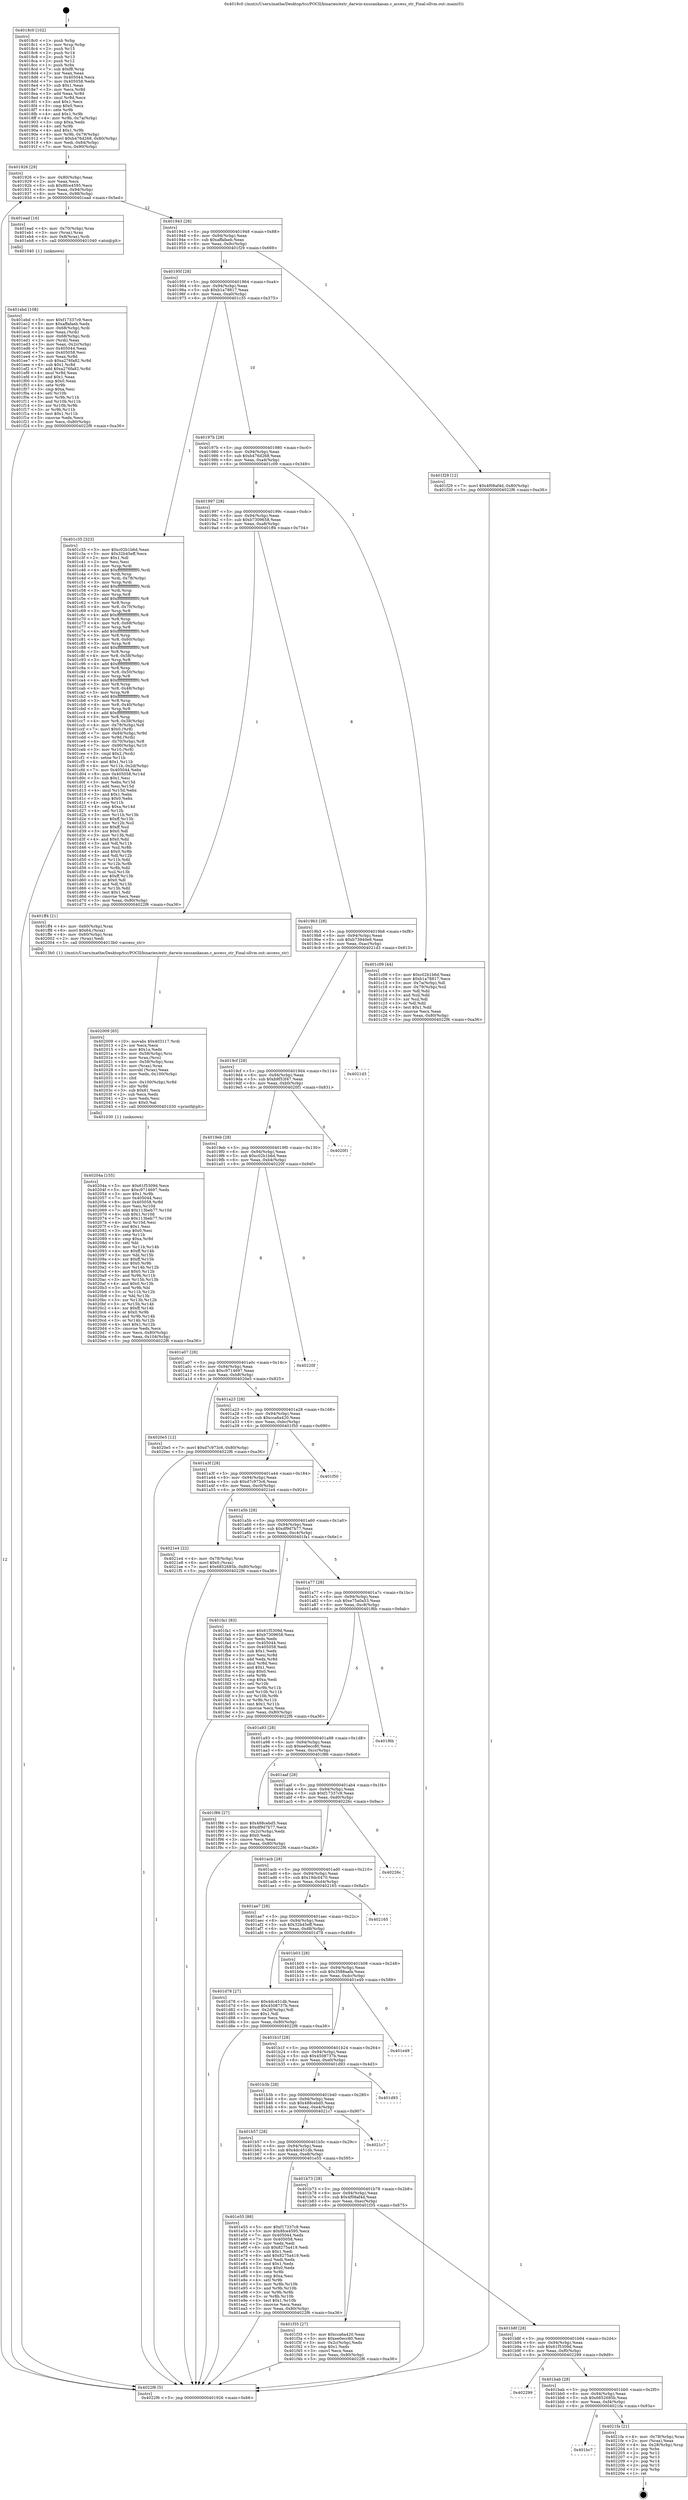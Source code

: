digraph "0x4018c0" {
  label = "0x4018c0 (/mnt/c/Users/mathe/Desktop/tcc/POCII/binaries/extr_darwin-xnusankasan.c_access_str_Final-ollvm.out::main(0))"
  labelloc = "t"
  node[shape=record]

  Entry [label="",width=0.3,height=0.3,shape=circle,fillcolor=black,style=filled]
  "0x401926" [label="{
     0x401926 [29]\l
     | [instrs]\l
     &nbsp;&nbsp;0x401926 \<+3\>: mov -0x80(%rbp),%eax\l
     &nbsp;&nbsp;0x401929 \<+2\>: mov %eax,%ecx\l
     &nbsp;&nbsp;0x40192b \<+6\>: sub $0x8fce4595,%ecx\l
     &nbsp;&nbsp;0x401931 \<+6\>: mov %eax,-0x94(%rbp)\l
     &nbsp;&nbsp;0x401937 \<+6\>: mov %ecx,-0x98(%rbp)\l
     &nbsp;&nbsp;0x40193d \<+6\>: je 0000000000401ead \<main+0x5ed\>\l
  }"]
  "0x401ead" [label="{
     0x401ead [16]\l
     | [instrs]\l
     &nbsp;&nbsp;0x401ead \<+4\>: mov -0x70(%rbp),%rax\l
     &nbsp;&nbsp;0x401eb1 \<+3\>: mov (%rax),%rax\l
     &nbsp;&nbsp;0x401eb4 \<+4\>: mov 0x8(%rax),%rdi\l
     &nbsp;&nbsp;0x401eb8 \<+5\>: call 0000000000401040 \<atoi@plt\>\l
     | [calls]\l
     &nbsp;&nbsp;0x401040 \{1\} (unknown)\l
  }"]
  "0x401943" [label="{
     0x401943 [28]\l
     | [instrs]\l
     &nbsp;&nbsp;0x401943 \<+5\>: jmp 0000000000401948 \<main+0x88\>\l
     &nbsp;&nbsp;0x401948 \<+6\>: mov -0x94(%rbp),%eax\l
     &nbsp;&nbsp;0x40194e \<+5\>: sub $0xaffafaeb,%eax\l
     &nbsp;&nbsp;0x401953 \<+6\>: mov %eax,-0x9c(%rbp)\l
     &nbsp;&nbsp;0x401959 \<+6\>: je 0000000000401f29 \<main+0x669\>\l
  }"]
  Exit [label="",width=0.3,height=0.3,shape=circle,fillcolor=black,style=filled,peripheries=2]
  "0x401f29" [label="{
     0x401f29 [12]\l
     | [instrs]\l
     &nbsp;&nbsp;0x401f29 \<+7\>: movl $0x4f08af4d,-0x80(%rbp)\l
     &nbsp;&nbsp;0x401f30 \<+5\>: jmp 00000000004022f6 \<main+0xa36\>\l
  }"]
  "0x40195f" [label="{
     0x40195f [28]\l
     | [instrs]\l
     &nbsp;&nbsp;0x40195f \<+5\>: jmp 0000000000401964 \<main+0xa4\>\l
     &nbsp;&nbsp;0x401964 \<+6\>: mov -0x94(%rbp),%eax\l
     &nbsp;&nbsp;0x40196a \<+5\>: sub $0xb1a78817,%eax\l
     &nbsp;&nbsp;0x40196f \<+6\>: mov %eax,-0xa0(%rbp)\l
     &nbsp;&nbsp;0x401975 \<+6\>: je 0000000000401c35 \<main+0x375\>\l
  }"]
  "0x401bc7" [label="{
     0x401bc7\l
  }", style=dashed]
  "0x401c35" [label="{
     0x401c35 [323]\l
     | [instrs]\l
     &nbsp;&nbsp;0x401c35 \<+5\>: mov $0xc02b1b6d,%eax\l
     &nbsp;&nbsp;0x401c3a \<+5\>: mov $0x32b45eff,%ecx\l
     &nbsp;&nbsp;0x401c3f \<+2\>: mov $0x1,%dl\l
     &nbsp;&nbsp;0x401c41 \<+2\>: xor %esi,%esi\l
     &nbsp;&nbsp;0x401c43 \<+3\>: mov %rsp,%rdi\l
     &nbsp;&nbsp;0x401c46 \<+4\>: add $0xfffffffffffffff0,%rdi\l
     &nbsp;&nbsp;0x401c4a \<+3\>: mov %rdi,%rsp\l
     &nbsp;&nbsp;0x401c4d \<+4\>: mov %rdi,-0x78(%rbp)\l
     &nbsp;&nbsp;0x401c51 \<+3\>: mov %rsp,%rdi\l
     &nbsp;&nbsp;0x401c54 \<+4\>: add $0xfffffffffffffff0,%rdi\l
     &nbsp;&nbsp;0x401c58 \<+3\>: mov %rdi,%rsp\l
     &nbsp;&nbsp;0x401c5b \<+3\>: mov %rsp,%r8\l
     &nbsp;&nbsp;0x401c5e \<+4\>: add $0xfffffffffffffff0,%r8\l
     &nbsp;&nbsp;0x401c62 \<+3\>: mov %r8,%rsp\l
     &nbsp;&nbsp;0x401c65 \<+4\>: mov %r8,-0x70(%rbp)\l
     &nbsp;&nbsp;0x401c69 \<+3\>: mov %rsp,%r8\l
     &nbsp;&nbsp;0x401c6c \<+4\>: add $0xfffffffffffffff0,%r8\l
     &nbsp;&nbsp;0x401c70 \<+3\>: mov %r8,%rsp\l
     &nbsp;&nbsp;0x401c73 \<+4\>: mov %r8,-0x68(%rbp)\l
     &nbsp;&nbsp;0x401c77 \<+3\>: mov %rsp,%r8\l
     &nbsp;&nbsp;0x401c7a \<+4\>: add $0xfffffffffffffff0,%r8\l
     &nbsp;&nbsp;0x401c7e \<+3\>: mov %r8,%rsp\l
     &nbsp;&nbsp;0x401c81 \<+4\>: mov %r8,-0x60(%rbp)\l
     &nbsp;&nbsp;0x401c85 \<+3\>: mov %rsp,%r8\l
     &nbsp;&nbsp;0x401c88 \<+4\>: add $0xfffffffffffffff0,%r8\l
     &nbsp;&nbsp;0x401c8c \<+3\>: mov %r8,%rsp\l
     &nbsp;&nbsp;0x401c8f \<+4\>: mov %r8,-0x58(%rbp)\l
     &nbsp;&nbsp;0x401c93 \<+3\>: mov %rsp,%r8\l
     &nbsp;&nbsp;0x401c96 \<+4\>: add $0xfffffffffffffff0,%r8\l
     &nbsp;&nbsp;0x401c9a \<+3\>: mov %r8,%rsp\l
     &nbsp;&nbsp;0x401c9d \<+4\>: mov %r8,-0x50(%rbp)\l
     &nbsp;&nbsp;0x401ca1 \<+3\>: mov %rsp,%r8\l
     &nbsp;&nbsp;0x401ca4 \<+4\>: add $0xfffffffffffffff0,%r8\l
     &nbsp;&nbsp;0x401ca8 \<+3\>: mov %r8,%rsp\l
     &nbsp;&nbsp;0x401cab \<+4\>: mov %r8,-0x48(%rbp)\l
     &nbsp;&nbsp;0x401caf \<+3\>: mov %rsp,%r8\l
     &nbsp;&nbsp;0x401cb2 \<+4\>: add $0xfffffffffffffff0,%r8\l
     &nbsp;&nbsp;0x401cb6 \<+3\>: mov %r8,%rsp\l
     &nbsp;&nbsp;0x401cb9 \<+4\>: mov %r8,-0x40(%rbp)\l
     &nbsp;&nbsp;0x401cbd \<+3\>: mov %rsp,%r8\l
     &nbsp;&nbsp;0x401cc0 \<+4\>: add $0xfffffffffffffff0,%r8\l
     &nbsp;&nbsp;0x401cc4 \<+3\>: mov %r8,%rsp\l
     &nbsp;&nbsp;0x401cc7 \<+4\>: mov %r8,-0x38(%rbp)\l
     &nbsp;&nbsp;0x401ccb \<+4\>: mov -0x78(%rbp),%r8\l
     &nbsp;&nbsp;0x401ccf \<+7\>: movl $0x0,(%r8)\l
     &nbsp;&nbsp;0x401cd6 \<+7\>: mov -0x84(%rbp),%r9d\l
     &nbsp;&nbsp;0x401cdd \<+3\>: mov %r9d,(%rdi)\l
     &nbsp;&nbsp;0x401ce0 \<+4\>: mov -0x70(%rbp),%r8\l
     &nbsp;&nbsp;0x401ce4 \<+7\>: mov -0x90(%rbp),%r10\l
     &nbsp;&nbsp;0x401ceb \<+3\>: mov %r10,(%r8)\l
     &nbsp;&nbsp;0x401cee \<+3\>: cmpl $0x2,(%rdi)\l
     &nbsp;&nbsp;0x401cf1 \<+4\>: setne %r11b\l
     &nbsp;&nbsp;0x401cf5 \<+4\>: and $0x1,%r11b\l
     &nbsp;&nbsp;0x401cf9 \<+4\>: mov %r11b,-0x2d(%rbp)\l
     &nbsp;&nbsp;0x401cfd \<+7\>: mov 0x405044,%ebx\l
     &nbsp;&nbsp;0x401d04 \<+8\>: mov 0x405058,%r14d\l
     &nbsp;&nbsp;0x401d0c \<+3\>: sub $0x1,%esi\l
     &nbsp;&nbsp;0x401d0f \<+3\>: mov %ebx,%r15d\l
     &nbsp;&nbsp;0x401d12 \<+3\>: add %esi,%r15d\l
     &nbsp;&nbsp;0x401d15 \<+4\>: imul %r15d,%ebx\l
     &nbsp;&nbsp;0x401d19 \<+3\>: and $0x1,%ebx\l
     &nbsp;&nbsp;0x401d1c \<+3\>: cmp $0x0,%ebx\l
     &nbsp;&nbsp;0x401d1f \<+4\>: sete %r11b\l
     &nbsp;&nbsp;0x401d23 \<+4\>: cmp $0xa,%r14d\l
     &nbsp;&nbsp;0x401d27 \<+4\>: setl %r12b\l
     &nbsp;&nbsp;0x401d2b \<+3\>: mov %r11b,%r13b\l
     &nbsp;&nbsp;0x401d2e \<+4\>: xor $0xff,%r13b\l
     &nbsp;&nbsp;0x401d32 \<+3\>: mov %r12b,%sil\l
     &nbsp;&nbsp;0x401d35 \<+4\>: xor $0xff,%sil\l
     &nbsp;&nbsp;0x401d39 \<+3\>: xor $0x0,%dl\l
     &nbsp;&nbsp;0x401d3c \<+3\>: mov %r13b,%dil\l
     &nbsp;&nbsp;0x401d3f \<+4\>: and $0x0,%dil\l
     &nbsp;&nbsp;0x401d43 \<+3\>: and %dl,%r11b\l
     &nbsp;&nbsp;0x401d46 \<+3\>: mov %sil,%r8b\l
     &nbsp;&nbsp;0x401d49 \<+4\>: and $0x0,%r8b\l
     &nbsp;&nbsp;0x401d4d \<+3\>: and %dl,%r12b\l
     &nbsp;&nbsp;0x401d50 \<+3\>: or %r11b,%dil\l
     &nbsp;&nbsp;0x401d53 \<+3\>: or %r12b,%r8b\l
     &nbsp;&nbsp;0x401d56 \<+3\>: xor %r8b,%dil\l
     &nbsp;&nbsp;0x401d59 \<+3\>: or %sil,%r13b\l
     &nbsp;&nbsp;0x401d5c \<+4\>: xor $0xff,%r13b\l
     &nbsp;&nbsp;0x401d60 \<+3\>: or $0x0,%dl\l
     &nbsp;&nbsp;0x401d63 \<+3\>: and %dl,%r13b\l
     &nbsp;&nbsp;0x401d66 \<+3\>: or %r13b,%dil\l
     &nbsp;&nbsp;0x401d69 \<+4\>: test $0x1,%dil\l
     &nbsp;&nbsp;0x401d6d \<+3\>: cmovne %ecx,%eax\l
     &nbsp;&nbsp;0x401d70 \<+3\>: mov %eax,-0x80(%rbp)\l
     &nbsp;&nbsp;0x401d73 \<+5\>: jmp 00000000004022f6 \<main+0xa36\>\l
  }"]
  "0x40197b" [label="{
     0x40197b [28]\l
     | [instrs]\l
     &nbsp;&nbsp;0x40197b \<+5\>: jmp 0000000000401980 \<main+0xc0\>\l
     &nbsp;&nbsp;0x401980 \<+6\>: mov -0x94(%rbp),%eax\l
     &nbsp;&nbsp;0x401986 \<+5\>: sub $0xb476d268,%eax\l
     &nbsp;&nbsp;0x40198b \<+6\>: mov %eax,-0xa4(%rbp)\l
     &nbsp;&nbsp;0x401991 \<+6\>: je 0000000000401c09 \<main+0x349\>\l
  }"]
  "0x4021fa" [label="{
     0x4021fa [21]\l
     | [instrs]\l
     &nbsp;&nbsp;0x4021fa \<+4\>: mov -0x78(%rbp),%rax\l
     &nbsp;&nbsp;0x4021fe \<+2\>: mov (%rax),%eax\l
     &nbsp;&nbsp;0x402200 \<+4\>: lea -0x28(%rbp),%rsp\l
     &nbsp;&nbsp;0x402204 \<+1\>: pop %rbx\l
     &nbsp;&nbsp;0x402205 \<+2\>: pop %r12\l
     &nbsp;&nbsp;0x402207 \<+2\>: pop %r13\l
     &nbsp;&nbsp;0x402209 \<+2\>: pop %r14\l
     &nbsp;&nbsp;0x40220b \<+2\>: pop %r15\l
     &nbsp;&nbsp;0x40220d \<+1\>: pop %rbp\l
     &nbsp;&nbsp;0x40220e \<+1\>: ret\l
  }"]
  "0x401c09" [label="{
     0x401c09 [44]\l
     | [instrs]\l
     &nbsp;&nbsp;0x401c09 \<+5\>: mov $0xc02b1b6d,%eax\l
     &nbsp;&nbsp;0x401c0e \<+5\>: mov $0xb1a78817,%ecx\l
     &nbsp;&nbsp;0x401c13 \<+3\>: mov -0x7a(%rbp),%dl\l
     &nbsp;&nbsp;0x401c16 \<+4\>: mov -0x79(%rbp),%sil\l
     &nbsp;&nbsp;0x401c1a \<+3\>: mov %dl,%dil\l
     &nbsp;&nbsp;0x401c1d \<+3\>: and %sil,%dil\l
     &nbsp;&nbsp;0x401c20 \<+3\>: xor %sil,%dl\l
     &nbsp;&nbsp;0x401c23 \<+3\>: or %dl,%dil\l
     &nbsp;&nbsp;0x401c26 \<+4\>: test $0x1,%dil\l
     &nbsp;&nbsp;0x401c2a \<+3\>: cmovne %ecx,%eax\l
     &nbsp;&nbsp;0x401c2d \<+3\>: mov %eax,-0x80(%rbp)\l
     &nbsp;&nbsp;0x401c30 \<+5\>: jmp 00000000004022f6 \<main+0xa36\>\l
  }"]
  "0x401997" [label="{
     0x401997 [28]\l
     | [instrs]\l
     &nbsp;&nbsp;0x401997 \<+5\>: jmp 000000000040199c \<main+0xdc\>\l
     &nbsp;&nbsp;0x40199c \<+6\>: mov -0x94(%rbp),%eax\l
     &nbsp;&nbsp;0x4019a2 \<+5\>: sub $0xb7309658,%eax\l
     &nbsp;&nbsp;0x4019a7 \<+6\>: mov %eax,-0xa8(%rbp)\l
     &nbsp;&nbsp;0x4019ad \<+6\>: je 0000000000401ff4 \<main+0x734\>\l
  }"]
  "0x4022f6" [label="{
     0x4022f6 [5]\l
     | [instrs]\l
     &nbsp;&nbsp;0x4022f6 \<+5\>: jmp 0000000000401926 \<main+0x66\>\l
  }"]
  "0x4018c0" [label="{
     0x4018c0 [102]\l
     | [instrs]\l
     &nbsp;&nbsp;0x4018c0 \<+1\>: push %rbp\l
     &nbsp;&nbsp;0x4018c1 \<+3\>: mov %rsp,%rbp\l
     &nbsp;&nbsp;0x4018c4 \<+2\>: push %r15\l
     &nbsp;&nbsp;0x4018c6 \<+2\>: push %r14\l
     &nbsp;&nbsp;0x4018c8 \<+2\>: push %r13\l
     &nbsp;&nbsp;0x4018ca \<+2\>: push %r12\l
     &nbsp;&nbsp;0x4018cc \<+1\>: push %rbx\l
     &nbsp;&nbsp;0x4018cd \<+7\>: sub $0xf8,%rsp\l
     &nbsp;&nbsp;0x4018d4 \<+2\>: xor %eax,%eax\l
     &nbsp;&nbsp;0x4018d6 \<+7\>: mov 0x405044,%ecx\l
     &nbsp;&nbsp;0x4018dd \<+7\>: mov 0x405058,%edx\l
     &nbsp;&nbsp;0x4018e4 \<+3\>: sub $0x1,%eax\l
     &nbsp;&nbsp;0x4018e7 \<+3\>: mov %ecx,%r8d\l
     &nbsp;&nbsp;0x4018ea \<+3\>: add %eax,%r8d\l
     &nbsp;&nbsp;0x4018ed \<+4\>: imul %r8d,%ecx\l
     &nbsp;&nbsp;0x4018f1 \<+3\>: and $0x1,%ecx\l
     &nbsp;&nbsp;0x4018f4 \<+3\>: cmp $0x0,%ecx\l
     &nbsp;&nbsp;0x4018f7 \<+4\>: sete %r9b\l
     &nbsp;&nbsp;0x4018fb \<+4\>: and $0x1,%r9b\l
     &nbsp;&nbsp;0x4018ff \<+4\>: mov %r9b,-0x7a(%rbp)\l
     &nbsp;&nbsp;0x401903 \<+3\>: cmp $0xa,%edx\l
     &nbsp;&nbsp;0x401906 \<+4\>: setl %r9b\l
     &nbsp;&nbsp;0x40190a \<+4\>: and $0x1,%r9b\l
     &nbsp;&nbsp;0x40190e \<+4\>: mov %r9b,-0x79(%rbp)\l
     &nbsp;&nbsp;0x401912 \<+7\>: movl $0xb476d268,-0x80(%rbp)\l
     &nbsp;&nbsp;0x401919 \<+6\>: mov %edi,-0x84(%rbp)\l
     &nbsp;&nbsp;0x40191f \<+7\>: mov %rsi,-0x90(%rbp)\l
  }"]
  "0x401bab" [label="{
     0x401bab [28]\l
     | [instrs]\l
     &nbsp;&nbsp;0x401bab \<+5\>: jmp 0000000000401bb0 \<main+0x2f0\>\l
     &nbsp;&nbsp;0x401bb0 \<+6\>: mov -0x94(%rbp),%eax\l
     &nbsp;&nbsp;0x401bb6 \<+5\>: sub $0x6852685b,%eax\l
     &nbsp;&nbsp;0x401bbb \<+6\>: mov %eax,-0xf4(%rbp)\l
     &nbsp;&nbsp;0x401bc1 \<+6\>: je 00000000004021fa \<main+0x93a\>\l
  }"]
  "0x402299" [label="{
     0x402299\l
  }", style=dashed]
  "0x401ff4" [label="{
     0x401ff4 [21]\l
     | [instrs]\l
     &nbsp;&nbsp;0x401ff4 \<+4\>: mov -0x60(%rbp),%rax\l
     &nbsp;&nbsp;0x401ff8 \<+6\>: movl $0x64,(%rax)\l
     &nbsp;&nbsp;0x401ffe \<+4\>: mov -0x60(%rbp),%rax\l
     &nbsp;&nbsp;0x402002 \<+2\>: mov (%rax),%edi\l
     &nbsp;&nbsp;0x402004 \<+5\>: call 00000000004013b0 \<access_str\>\l
     | [calls]\l
     &nbsp;&nbsp;0x4013b0 \{1\} (/mnt/c/Users/mathe/Desktop/tcc/POCII/binaries/extr_darwin-xnusankasan.c_access_str_Final-ollvm.out::access_str)\l
  }"]
  "0x4019b3" [label="{
     0x4019b3 [28]\l
     | [instrs]\l
     &nbsp;&nbsp;0x4019b3 \<+5\>: jmp 00000000004019b8 \<main+0xf8\>\l
     &nbsp;&nbsp;0x4019b8 \<+6\>: mov -0x94(%rbp),%eax\l
     &nbsp;&nbsp;0x4019be \<+5\>: sub $0xb73940e9,%eax\l
     &nbsp;&nbsp;0x4019c3 \<+6\>: mov %eax,-0xac(%rbp)\l
     &nbsp;&nbsp;0x4019c9 \<+6\>: je 00000000004021d3 \<main+0x913\>\l
  }"]
  "0x40204a" [label="{
     0x40204a [155]\l
     | [instrs]\l
     &nbsp;&nbsp;0x40204a \<+5\>: mov $0x61f5309d,%ecx\l
     &nbsp;&nbsp;0x40204f \<+5\>: mov $0xc9714697,%edx\l
     &nbsp;&nbsp;0x402054 \<+3\>: mov $0x1,%r9b\l
     &nbsp;&nbsp;0x402057 \<+7\>: mov 0x405044,%esi\l
     &nbsp;&nbsp;0x40205e \<+8\>: mov 0x405058,%r8d\l
     &nbsp;&nbsp;0x402066 \<+3\>: mov %esi,%r10d\l
     &nbsp;&nbsp;0x402069 \<+7\>: add $0x113beb77,%r10d\l
     &nbsp;&nbsp;0x402070 \<+4\>: sub $0x1,%r10d\l
     &nbsp;&nbsp;0x402074 \<+7\>: sub $0x113beb77,%r10d\l
     &nbsp;&nbsp;0x40207b \<+4\>: imul %r10d,%esi\l
     &nbsp;&nbsp;0x40207f \<+3\>: and $0x1,%esi\l
     &nbsp;&nbsp;0x402082 \<+3\>: cmp $0x0,%esi\l
     &nbsp;&nbsp;0x402085 \<+4\>: sete %r11b\l
     &nbsp;&nbsp;0x402089 \<+4\>: cmp $0xa,%r8d\l
     &nbsp;&nbsp;0x40208d \<+3\>: setl %bl\l
     &nbsp;&nbsp;0x402090 \<+3\>: mov %r11b,%r14b\l
     &nbsp;&nbsp;0x402093 \<+4\>: xor $0xff,%r14b\l
     &nbsp;&nbsp;0x402097 \<+3\>: mov %bl,%r15b\l
     &nbsp;&nbsp;0x40209a \<+4\>: xor $0xff,%r15b\l
     &nbsp;&nbsp;0x40209e \<+4\>: xor $0x0,%r9b\l
     &nbsp;&nbsp;0x4020a2 \<+3\>: mov %r14b,%r12b\l
     &nbsp;&nbsp;0x4020a5 \<+4\>: and $0x0,%r12b\l
     &nbsp;&nbsp;0x4020a9 \<+3\>: and %r9b,%r11b\l
     &nbsp;&nbsp;0x4020ac \<+3\>: mov %r15b,%r13b\l
     &nbsp;&nbsp;0x4020af \<+4\>: and $0x0,%r13b\l
     &nbsp;&nbsp;0x4020b3 \<+3\>: and %r9b,%bl\l
     &nbsp;&nbsp;0x4020b6 \<+3\>: or %r11b,%r12b\l
     &nbsp;&nbsp;0x4020b9 \<+3\>: or %bl,%r13b\l
     &nbsp;&nbsp;0x4020bc \<+3\>: xor %r13b,%r12b\l
     &nbsp;&nbsp;0x4020bf \<+3\>: or %r15b,%r14b\l
     &nbsp;&nbsp;0x4020c2 \<+4\>: xor $0xff,%r14b\l
     &nbsp;&nbsp;0x4020c6 \<+4\>: or $0x0,%r9b\l
     &nbsp;&nbsp;0x4020ca \<+3\>: and %r9b,%r14b\l
     &nbsp;&nbsp;0x4020cd \<+3\>: or %r14b,%r12b\l
     &nbsp;&nbsp;0x4020d0 \<+4\>: test $0x1,%r12b\l
     &nbsp;&nbsp;0x4020d4 \<+3\>: cmovne %edx,%ecx\l
     &nbsp;&nbsp;0x4020d7 \<+3\>: mov %ecx,-0x80(%rbp)\l
     &nbsp;&nbsp;0x4020da \<+6\>: mov %eax,-0x104(%rbp)\l
     &nbsp;&nbsp;0x4020e0 \<+5\>: jmp 00000000004022f6 \<main+0xa36\>\l
  }"]
  "0x4021d3" [label="{
     0x4021d3\l
  }", style=dashed]
  "0x4019cf" [label="{
     0x4019cf [28]\l
     | [instrs]\l
     &nbsp;&nbsp;0x4019cf \<+5\>: jmp 00000000004019d4 \<main+0x114\>\l
     &nbsp;&nbsp;0x4019d4 \<+6\>: mov -0x94(%rbp),%eax\l
     &nbsp;&nbsp;0x4019da \<+5\>: sub $0xb9f53f47,%eax\l
     &nbsp;&nbsp;0x4019df \<+6\>: mov %eax,-0xb0(%rbp)\l
     &nbsp;&nbsp;0x4019e5 \<+6\>: je 00000000004020f1 \<main+0x831\>\l
  }"]
  "0x402009" [label="{
     0x402009 [65]\l
     | [instrs]\l
     &nbsp;&nbsp;0x402009 \<+10\>: movabs $0x403117,%rdi\l
     &nbsp;&nbsp;0x402013 \<+2\>: xor %ecx,%ecx\l
     &nbsp;&nbsp;0x402015 \<+5\>: mov $0x1a,%edx\l
     &nbsp;&nbsp;0x40201a \<+4\>: mov -0x58(%rbp),%rsi\l
     &nbsp;&nbsp;0x40201e \<+3\>: mov %rax,(%rsi)\l
     &nbsp;&nbsp;0x402021 \<+4\>: mov -0x58(%rbp),%rax\l
     &nbsp;&nbsp;0x402025 \<+3\>: mov (%rax),%rax\l
     &nbsp;&nbsp;0x402028 \<+3\>: movsbl (%rax),%eax\l
     &nbsp;&nbsp;0x40202b \<+6\>: mov %edx,-0x100(%rbp)\l
     &nbsp;&nbsp;0x402031 \<+1\>: cltd\l
     &nbsp;&nbsp;0x402032 \<+7\>: mov -0x100(%rbp),%r8d\l
     &nbsp;&nbsp;0x402039 \<+3\>: idiv %r8d\l
     &nbsp;&nbsp;0x40203c \<+3\>: sub $0x61,%ecx\l
     &nbsp;&nbsp;0x40203f \<+2\>: sub %ecx,%edx\l
     &nbsp;&nbsp;0x402041 \<+2\>: mov %edx,%esi\l
     &nbsp;&nbsp;0x402043 \<+2\>: mov $0x0,%al\l
     &nbsp;&nbsp;0x402045 \<+5\>: call 0000000000401030 \<printf@plt\>\l
     | [calls]\l
     &nbsp;&nbsp;0x401030 \{1\} (unknown)\l
  }"]
  "0x4020f1" [label="{
     0x4020f1\l
  }", style=dashed]
  "0x4019eb" [label="{
     0x4019eb [28]\l
     | [instrs]\l
     &nbsp;&nbsp;0x4019eb \<+5\>: jmp 00000000004019f0 \<main+0x130\>\l
     &nbsp;&nbsp;0x4019f0 \<+6\>: mov -0x94(%rbp),%eax\l
     &nbsp;&nbsp;0x4019f6 \<+5\>: sub $0xc02b1b6d,%eax\l
     &nbsp;&nbsp;0x4019fb \<+6\>: mov %eax,-0xb4(%rbp)\l
     &nbsp;&nbsp;0x401a01 \<+6\>: je 000000000040220f \<main+0x94f\>\l
  }"]
  "0x401b8f" [label="{
     0x401b8f [28]\l
     | [instrs]\l
     &nbsp;&nbsp;0x401b8f \<+5\>: jmp 0000000000401b94 \<main+0x2d4\>\l
     &nbsp;&nbsp;0x401b94 \<+6\>: mov -0x94(%rbp),%eax\l
     &nbsp;&nbsp;0x401b9a \<+5\>: sub $0x61f5309d,%eax\l
     &nbsp;&nbsp;0x401b9f \<+6\>: mov %eax,-0xf0(%rbp)\l
     &nbsp;&nbsp;0x401ba5 \<+6\>: je 0000000000402299 \<main+0x9d9\>\l
  }"]
  "0x40220f" [label="{
     0x40220f\l
  }", style=dashed]
  "0x401a07" [label="{
     0x401a07 [28]\l
     | [instrs]\l
     &nbsp;&nbsp;0x401a07 \<+5\>: jmp 0000000000401a0c \<main+0x14c\>\l
     &nbsp;&nbsp;0x401a0c \<+6\>: mov -0x94(%rbp),%eax\l
     &nbsp;&nbsp;0x401a12 \<+5\>: sub $0xc9714697,%eax\l
     &nbsp;&nbsp;0x401a17 \<+6\>: mov %eax,-0xb8(%rbp)\l
     &nbsp;&nbsp;0x401a1d \<+6\>: je 00000000004020e5 \<main+0x825\>\l
  }"]
  "0x401f35" [label="{
     0x401f35 [27]\l
     | [instrs]\l
     &nbsp;&nbsp;0x401f35 \<+5\>: mov $0xcca6a420,%eax\l
     &nbsp;&nbsp;0x401f3a \<+5\>: mov $0xee0ecc80,%ecx\l
     &nbsp;&nbsp;0x401f3f \<+3\>: mov -0x2c(%rbp),%edx\l
     &nbsp;&nbsp;0x401f42 \<+3\>: cmp $0x1,%edx\l
     &nbsp;&nbsp;0x401f45 \<+3\>: cmovl %ecx,%eax\l
     &nbsp;&nbsp;0x401f48 \<+3\>: mov %eax,-0x80(%rbp)\l
     &nbsp;&nbsp;0x401f4b \<+5\>: jmp 00000000004022f6 \<main+0xa36\>\l
  }"]
  "0x4020e5" [label="{
     0x4020e5 [12]\l
     | [instrs]\l
     &nbsp;&nbsp;0x4020e5 \<+7\>: movl $0xd7c973c6,-0x80(%rbp)\l
     &nbsp;&nbsp;0x4020ec \<+5\>: jmp 00000000004022f6 \<main+0xa36\>\l
  }"]
  "0x401a23" [label="{
     0x401a23 [28]\l
     | [instrs]\l
     &nbsp;&nbsp;0x401a23 \<+5\>: jmp 0000000000401a28 \<main+0x168\>\l
     &nbsp;&nbsp;0x401a28 \<+6\>: mov -0x94(%rbp),%eax\l
     &nbsp;&nbsp;0x401a2e \<+5\>: sub $0xcca6a420,%eax\l
     &nbsp;&nbsp;0x401a33 \<+6\>: mov %eax,-0xbc(%rbp)\l
     &nbsp;&nbsp;0x401a39 \<+6\>: je 0000000000401f50 \<main+0x690\>\l
  }"]
  "0x401ebd" [label="{
     0x401ebd [108]\l
     | [instrs]\l
     &nbsp;&nbsp;0x401ebd \<+5\>: mov $0xf17337c9,%ecx\l
     &nbsp;&nbsp;0x401ec2 \<+5\>: mov $0xaffafaeb,%edx\l
     &nbsp;&nbsp;0x401ec7 \<+4\>: mov -0x68(%rbp),%rdi\l
     &nbsp;&nbsp;0x401ecb \<+2\>: mov %eax,(%rdi)\l
     &nbsp;&nbsp;0x401ecd \<+4\>: mov -0x68(%rbp),%rdi\l
     &nbsp;&nbsp;0x401ed1 \<+2\>: mov (%rdi),%eax\l
     &nbsp;&nbsp;0x401ed3 \<+3\>: mov %eax,-0x2c(%rbp)\l
     &nbsp;&nbsp;0x401ed6 \<+7\>: mov 0x405044,%eax\l
     &nbsp;&nbsp;0x401edd \<+7\>: mov 0x405058,%esi\l
     &nbsp;&nbsp;0x401ee4 \<+3\>: mov %eax,%r8d\l
     &nbsp;&nbsp;0x401ee7 \<+7\>: sub $0xa276fa82,%r8d\l
     &nbsp;&nbsp;0x401eee \<+4\>: sub $0x1,%r8d\l
     &nbsp;&nbsp;0x401ef2 \<+7\>: add $0xa276fa82,%r8d\l
     &nbsp;&nbsp;0x401ef9 \<+4\>: imul %r8d,%eax\l
     &nbsp;&nbsp;0x401efd \<+3\>: and $0x1,%eax\l
     &nbsp;&nbsp;0x401f00 \<+3\>: cmp $0x0,%eax\l
     &nbsp;&nbsp;0x401f03 \<+4\>: sete %r9b\l
     &nbsp;&nbsp;0x401f07 \<+3\>: cmp $0xa,%esi\l
     &nbsp;&nbsp;0x401f0a \<+4\>: setl %r10b\l
     &nbsp;&nbsp;0x401f0e \<+3\>: mov %r9b,%r11b\l
     &nbsp;&nbsp;0x401f11 \<+3\>: and %r10b,%r11b\l
     &nbsp;&nbsp;0x401f14 \<+3\>: xor %r10b,%r9b\l
     &nbsp;&nbsp;0x401f17 \<+3\>: or %r9b,%r11b\l
     &nbsp;&nbsp;0x401f1a \<+4\>: test $0x1,%r11b\l
     &nbsp;&nbsp;0x401f1e \<+3\>: cmovne %edx,%ecx\l
     &nbsp;&nbsp;0x401f21 \<+3\>: mov %ecx,-0x80(%rbp)\l
     &nbsp;&nbsp;0x401f24 \<+5\>: jmp 00000000004022f6 \<main+0xa36\>\l
  }"]
  "0x401f50" [label="{
     0x401f50\l
  }", style=dashed]
  "0x401a3f" [label="{
     0x401a3f [28]\l
     | [instrs]\l
     &nbsp;&nbsp;0x401a3f \<+5\>: jmp 0000000000401a44 \<main+0x184\>\l
     &nbsp;&nbsp;0x401a44 \<+6\>: mov -0x94(%rbp),%eax\l
     &nbsp;&nbsp;0x401a4a \<+5\>: sub $0xd7c973c6,%eax\l
     &nbsp;&nbsp;0x401a4f \<+6\>: mov %eax,-0xc0(%rbp)\l
     &nbsp;&nbsp;0x401a55 \<+6\>: je 00000000004021e4 \<main+0x924\>\l
  }"]
  "0x401b73" [label="{
     0x401b73 [28]\l
     | [instrs]\l
     &nbsp;&nbsp;0x401b73 \<+5\>: jmp 0000000000401b78 \<main+0x2b8\>\l
     &nbsp;&nbsp;0x401b78 \<+6\>: mov -0x94(%rbp),%eax\l
     &nbsp;&nbsp;0x401b7e \<+5\>: sub $0x4f08af4d,%eax\l
     &nbsp;&nbsp;0x401b83 \<+6\>: mov %eax,-0xec(%rbp)\l
     &nbsp;&nbsp;0x401b89 \<+6\>: je 0000000000401f35 \<main+0x675\>\l
  }"]
  "0x4021e4" [label="{
     0x4021e4 [22]\l
     | [instrs]\l
     &nbsp;&nbsp;0x4021e4 \<+4\>: mov -0x78(%rbp),%rax\l
     &nbsp;&nbsp;0x4021e8 \<+6\>: movl $0x0,(%rax)\l
     &nbsp;&nbsp;0x4021ee \<+7\>: movl $0x6852685b,-0x80(%rbp)\l
     &nbsp;&nbsp;0x4021f5 \<+5\>: jmp 00000000004022f6 \<main+0xa36\>\l
  }"]
  "0x401a5b" [label="{
     0x401a5b [28]\l
     | [instrs]\l
     &nbsp;&nbsp;0x401a5b \<+5\>: jmp 0000000000401a60 \<main+0x1a0\>\l
     &nbsp;&nbsp;0x401a60 \<+6\>: mov -0x94(%rbp),%eax\l
     &nbsp;&nbsp;0x401a66 \<+5\>: sub $0xdf9d7b77,%eax\l
     &nbsp;&nbsp;0x401a6b \<+6\>: mov %eax,-0xc4(%rbp)\l
     &nbsp;&nbsp;0x401a71 \<+6\>: je 0000000000401fa1 \<main+0x6e1\>\l
  }"]
  "0x401e55" [label="{
     0x401e55 [88]\l
     | [instrs]\l
     &nbsp;&nbsp;0x401e55 \<+5\>: mov $0xf17337c9,%eax\l
     &nbsp;&nbsp;0x401e5a \<+5\>: mov $0x8fce4595,%ecx\l
     &nbsp;&nbsp;0x401e5f \<+7\>: mov 0x405044,%edx\l
     &nbsp;&nbsp;0x401e66 \<+7\>: mov 0x405058,%esi\l
     &nbsp;&nbsp;0x401e6d \<+2\>: mov %edx,%edi\l
     &nbsp;&nbsp;0x401e6f \<+6\>: sub $0x8275a419,%edi\l
     &nbsp;&nbsp;0x401e75 \<+3\>: sub $0x1,%edi\l
     &nbsp;&nbsp;0x401e78 \<+6\>: add $0x8275a419,%edi\l
     &nbsp;&nbsp;0x401e7e \<+3\>: imul %edi,%edx\l
     &nbsp;&nbsp;0x401e81 \<+3\>: and $0x1,%edx\l
     &nbsp;&nbsp;0x401e84 \<+3\>: cmp $0x0,%edx\l
     &nbsp;&nbsp;0x401e87 \<+4\>: sete %r8b\l
     &nbsp;&nbsp;0x401e8b \<+3\>: cmp $0xa,%esi\l
     &nbsp;&nbsp;0x401e8e \<+4\>: setl %r9b\l
     &nbsp;&nbsp;0x401e92 \<+3\>: mov %r8b,%r10b\l
     &nbsp;&nbsp;0x401e95 \<+3\>: and %r9b,%r10b\l
     &nbsp;&nbsp;0x401e98 \<+3\>: xor %r9b,%r8b\l
     &nbsp;&nbsp;0x401e9b \<+3\>: or %r8b,%r10b\l
     &nbsp;&nbsp;0x401e9e \<+4\>: test $0x1,%r10b\l
     &nbsp;&nbsp;0x401ea2 \<+3\>: cmovne %ecx,%eax\l
     &nbsp;&nbsp;0x401ea5 \<+3\>: mov %eax,-0x80(%rbp)\l
     &nbsp;&nbsp;0x401ea8 \<+5\>: jmp 00000000004022f6 \<main+0xa36\>\l
  }"]
  "0x401fa1" [label="{
     0x401fa1 [83]\l
     | [instrs]\l
     &nbsp;&nbsp;0x401fa1 \<+5\>: mov $0x61f5309d,%eax\l
     &nbsp;&nbsp;0x401fa6 \<+5\>: mov $0xb7309658,%ecx\l
     &nbsp;&nbsp;0x401fab \<+2\>: xor %edx,%edx\l
     &nbsp;&nbsp;0x401fad \<+7\>: mov 0x405044,%esi\l
     &nbsp;&nbsp;0x401fb4 \<+7\>: mov 0x405058,%edi\l
     &nbsp;&nbsp;0x401fbb \<+3\>: sub $0x1,%edx\l
     &nbsp;&nbsp;0x401fbe \<+3\>: mov %esi,%r8d\l
     &nbsp;&nbsp;0x401fc1 \<+3\>: add %edx,%r8d\l
     &nbsp;&nbsp;0x401fc4 \<+4\>: imul %r8d,%esi\l
     &nbsp;&nbsp;0x401fc8 \<+3\>: and $0x1,%esi\l
     &nbsp;&nbsp;0x401fcb \<+3\>: cmp $0x0,%esi\l
     &nbsp;&nbsp;0x401fce \<+4\>: sete %r9b\l
     &nbsp;&nbsp;0x401fd2 \<+3\>: cmp $0xa,%edi\l
     &nbsp;&nbsp;0x401fd5 \<+4\>: setl %r10b\l
     &nbsp;&nbsp;0x401fd9 \<+3\>: mov %r9b,%r11b\l
     &nbsp;&nbsp;0x401fdc \<+3\>: and %r10b,%r11b\l
     &nbsp;&nbsp;0x401fdf \<+3\>: xor %r10b,%r9b\l
     &nbsp;&nbsp;0x401fe2 \<+3\>: or %r9b,%r11b\l
     &nbsp;&nbsp;0x401fe5 \<+4\>: test $0x1,%r11b\l
     &nbsp;&nbsp;0x401fe9 \<+3\>: cmovne %ecx,%eax\l
     &nbsp;&nbsp;0x401fec \<+3\>: mov %eax,-0x80(%rbp)\l
     &nbsp;&nbsp;0x401fef \<+5\>: jmp 00000000004022f6 \<main+0xa36\>\l
  }"]
  "0x401a77" [label="{
     0x401a77 [28]\l
     | [instrs]\l
     &nbsp;&nbsp;0x401a77 \<+5\>: jmp 0000000000401a7c \<main+0x1bc\>\l
     &nbsp;&nbsp;0x401a7c \<+6\>: mov -0x94(%rbp),%eax\l
     &nbsp;&nbsp;0x401a82 \<+5\>: sub $0xe75a0a53,%eax\l
     &nbsp;&nbsp;0x401a87 \<+6\>: mov %eax,-0xc8(%rbp)\l
     &nbsp;&nbsp;0x401a8d \<+6\>: je 0000000000401f6b \<main+0x6ab\>\l
  }"]
  "0x401b57" [label="{
     0x401b57 [28]\l
     | [instrs]\l
     &nbsp;&nbsp;0x401b57 \<+5\>: jmp 0000000000401b5c \<main+0x29c\>\l
     &nbsp;&nbsp;0x401b5c \<+6\>: mov -0x94(%rbp),%eax\l
     &nbsp;&nbsp;0x401b62 \<+5\>: sub $0x4dc451db,%eax\l
     &nbsp;&nbsp;0x401b67 \<+6\>: mov %eax,-0xe8(%rbp)\l
     &nbsp;&nbsp;0x401b6d \<+6\>: je 0000000000401e55 \<main+0x595\>\l
  }"]
  "0x401f6b" [label="{
     0x401f6b\l
  }", style=dashed]
  "0x401a93" [label="{
     0x401a93 [28]\l
     | [instrs]\l
     &nbsp;&nbsp;0x401a93 \<+5\>: jmp 0000000000401a98 \<main+0x1d8\>\l
     &nbsp;&nbsp;0x401a98 \<+6\>: mov -0x94(%rbp),%eax\l
     &nbsp;&nbsp;0x401a9e \<+5\>: sub $0xee0ecc80,%eax\l
     &nbsp;&nbsp;0x401aa3 \<+6\>: mov %eax,-0xcc(%rbp)\l
     &nbsp;&nbsp;0x401aa9 \<+6\>: je 0000000000401f86 \<main+0x6c6\>\l
  }"]
  "0x4021c7" [label="{
     0x4021c7\l
  }", style=dashed]
  "0x401f86" [label="{
     0x401f86 [27]\l
     | [instrs]\l
     &nbsp;&nbsp;0x401f86 \<+5\>: mov $0x488cebd5,%eax\l
     &nbsp;&nbsp;0x401f8b \<+5\>: mov $0xdf9d7b77,%ecx\l
     &nbsp;&nbsp;0x401f90 \<+3\>: mov -0x2c(%rbp),%edx\l
     &nbsp;&nbsp;0x401f93 \<+3\>: cmp $0x0,%edx\l
     &nbsp;&nbsp;0x401f96 \<+3\>: cmove %ecx,%eax\l
     &nbsp;&nbsp;0x401f99 \<+3\>: mov %eax,-0x80(%rbp)\l
     &nbsp;&nbsp;0x401f9c \<+5\>: jmp 00000000004022f6 \<main+0xa36\>\l
  }"]
  "0x401aaf" [label="{
     0x401aaf [28]\l
     | [instrs]\l
     &nbsp;&nbsp;0x401aaf \<+5\>: jmp 0000000000401ab4 \<main+0x1f4\>\l
     &nbsp;&nbsp;0x401ab4 \<+6\>: mov -0x94(%rbp),%eax\l
     &nbsp;&nbsp;0x401aba \<+5\>: sub $0xf17337c9,%eax\l
     &nbsp;&nbsp;0x401abf \<+6\>: mov %eax,-0xd0(%rbp)\l
     &nbsp;&nbsp;0x401ac5 \<+6\>: je 000000000040226c \<main+0x9ac\>\l
  }"]
  "0x401b3b" [label="{
     0x401b3b [28]\l
     | [instrs]\l
     &nbsp;&nbsp;0x401b3b \<+5\>: jmp 0000000000401b40 \<main+0x280\>\l
     &nbsp;&nbsp;0x401b40 \<+6\>: mov -0x94(%rbp),%eax\l
     &nbsp;&nbsp;0x401b46 \<+5\>: sub $0x488cebd5,%eax\l
     &nbsp;&nbsp;0x401b4b \<+6\>: mov %eax,-0xe4(%rbp)\l
     &nbsp;&nbsp;0x401b51 \<+6\>: je 00000000004021c7 \<main+0x907\>\l
  }"]
  "0x40226c" [label="{
     0x40226c\l
  }", style=dashed]
  "0x401acb" [label="{
     0x401acb [28]\l
     | [instrs]\l
     &nbsp;&nbsp;0x401acb \<+5\>: jmp 0000000000401ad0 \<main+0x210\>\l
     &nbsp;&nbsp;0x401ad0 \<+6\>: mov -0x94(%rbp),%eax\l
     &nbsp;&nbsp;0x401ad6 \<+5\>: sub $0x19dc0470,%eax\l
     &nbsp;&nbsp;0x401adb \<+6\>: mov %eax,-0xd4(%rbp)\l
     &nbsp;&nbsp;0x401ae1 \<+6\>: je 0000000000402165 \<main+0x8a5\>\l
  }"]
  "0x401d93" [label="{
     0x401d93\l
  }", style=dashed]
  "0x402165" [label="{
     0x402165\l
  }", style=dashed]
  "0x401ae7" [label="{
     0x401ae7 [28]\l
     | [instrs]\l
     &nbsp;&nbsp;0x401ae7 \<+5\>: jmp 0000000000401aec \<main+0x22c\>\l
     &nbsp;&nbsp;0x401aec \<+6\>: mov -0x94(%rbp),%eax\l
     &nbsp;&nbsp;0x401af2 \<+5\>: sub $0x32b45eff,%eax\l
     &nbsp;&nbsp;0x401af7 \<+6\>: mov %eax,-0xd8(%rbp)\l
     &nbsp;&nbsp;0x401afd \<+6\>: je 0000000000401d78 \<main+0x4b8\>\l
  }"]
  "0x401b1f" [label="{
     0x401b1f [28]\l
     | [instrs]\l
     &nbsp;&nbsp;0x401b1f \<+5\>: jmp 0000000000401b24 \<main+0x264\>\l
     &nbsp;&nbsp;0x401b24 \<+6\>: mov -0x94(%rbp),%eax\l
     &nbsp;&nbsp;0x401b2a \<+5\>: sub $0x4508737b,%eax\l
     &nbsp;&nbsp;0x401b2f \<+6\>: mov %eax,-0xe0(%rbp)\l
     &nbsp;&nbsp;0x401b35 \<+6\>: je 0000000000401d93 \<main+0x4d3\>\l
  }"]
  "0x401d78" [label="{
     0x401d78 [27]\l
     | [instrs]\l
     &nbsp;&nbsp;0x401d78 \<+5\>: mov $0x4dc451db,%eax\l
     &nbsp;&nbsp;0x401d7d \<+5\>: mov $0x4508737b,%ecx\l
     &nbsp;&nbsp;0x401d82 \<+3\>: mov -0x2d(%rbp),%dl\l
     &nbsp;&nbsp;0x401d85 \<+3\>: test $0x1,%dl\l
     &nbsp;&nbsp;0x401d88 \<+3\>: cmovne %ecx,%eax\l
     &nbsp;&nbsp;0x401d8b \<+3\>: mov %eax,-0x80(%rbp)\l
     &nbsp;&nbsp;0x401d8e \<+5\>: jmp 00000000004022f6 \<main+0xa36\>\l
  }"]
  "0x401b03" [label="{
     0x401b03 [28]\l
     | [instrs]\l
     &nbsp;&nbsp;0x401b03 \<+5\>: jmp 0000000000401b08 \<main+0x248\>\l
     &nbsp;&nbsp;0x401b08 \<+6\>: mov -0x94(%rbp),%eax\l
     &nbsp;&nbsp;0x401b0e \<+5\>: sub $0x3588aafa,%eax\l
     &nbsp;&nbsp;0x401b13 \<+6\>: mov %eax,-0xdc(%rbp)\l
     &nbsp;&nbsp;0x401b19 \<+6\>: je 0000000000401e49 \<main+0x589\>\l
  }"]
  "0x401e49" [label="{
     0x401e49\l
  }", style=dashed]
  Entry -> "0x4018c0" [label=" 1"]
  "0x401926" -> "0x401ead" [label=" 1"]
  "0x401926" -> "0x401943" [label=" 12"]
  "0x4021fa" -> Exit [label=" 1"]
  "0x401943" -> "0x401f29" [label=" 1"]
  "0x401943" -> "0x40195f" [label=" 11"]
  "0x401bab" -> "0x401bc7" [label=" 0"]
  "0x40195f" -> "0x401c35" [label=" 1"]
  "0x40195f" -> "0x40197b" [label=" 10"]
  "0x401bab" -> "0x4021fa" [label=" 1"]
  "0x40197b" -> "0x401c09" [label=" 1"]
  "0x40197b" -> "0x401997" [label=" 9"]
  "0x401c09" -> "0x4022f6" [label=" 1"]
  "0x4018c0" -> "0x401926" [label=" 1"]
  "0x4022f6" -> "0x401926" [label=" 12"]
  "0x401b8f" -> "0x401bab" [label=" 1"]
  "0x401c35" -> "0x4022f6" [label=" 1"]
  "0x401b8f" -> "0x402299" [label=" 0"]
  "0x401997" -> "0x401ff4" [label=" 1"]
  "0x401997" -> "0x4019b3" [label=" 8"]
  "0x4021e4" -> "0x4022f6" [label=" 1"]
  "0x4019b3" -> "0x4021d3" [label=" 0"]
  "0x4019b3" -> "0x4019cf" [label=" 8"]
  "0x4020e5" -> "0x4022f6" [label=" 1"]
  "0x4019cf" -> "0x4020f1" [label=" 0"]
  "0x4019cf" -> "0x4019eb" [label=" 8"]
  "0x40204a" -> "0x4022f6" [label=" 1"]
  "0x4019eb" -> "0x40220f" [label=" 0"]
  "0x4019eb" -> "0x401a07" [label=" 8"]
  "0x402009" -> "0x40204a" [label=" 1"]
  "0x401a07" -> "0x4020e5" [label=" 1"]
  "0x401a07" -> "0x401a23" [label=" 7"]
  "0x401ff4" -> "0x402009" [label=" 1"]
  "0x401a23" -> "0x401f50" [label=" 0"]
  "0x401a23" -> "0x401a3f" [label=" 7"]
  "0x401f86" -> "0x4022f6" [label=" 1"]
  "0x401a3f" -> "0x4021e4" [label=" 1"]
  "0x401a3f" -> "0x401a5b" [label=" 6"]
  "0x401f35" -> "0x4022f6" [label=" 1"]
  "0x401a5b" -> "0x401fa1" [label=" 1"]
  "0x401a5b" -> "0x401a77" [label=" 5"]
  "0x401b73" -> "0x401b8f" [label=" 1"]
  "0x401a77" -> "0x401f6b" [label=" 0"]
  "0x401a77" -> "0x401a93" [label=" 5"]
  "0x401fa1" -> "0x4022f6" [label=" 1"]
  "0x401a93" -> "0x401f86" [label=" 1"]
  "0x401a93" -> "0x401aaf" [label=" 4"]
  "0x401f29" -> "0x4022f6" [label=" 1"]
  "0x401aaf" -> "0x40226c" [label=" 0"]
  "0x401aaf" -> "0x401acb" [label=" 4"]
  "0x401ead" -> "0x401ebd" [label=" 1"]
  "0x401acb" -> "0x402165" [label=" 0"]
  "0x401acb" -> "0x401ae7" [label=" 4"]
  "0x401e55" -> "0x4022f6" [label=" 1"]
  "0x401ae7" -> "0x401d78" [label=" 1"]
  "0x401ae7" -> "0x401b03" [label=" 3"]
  "0x401d78" -> "0x4022f6" [label=" 1"]
  "0x401b57" -> "0x401e55" [label=" 1"]
  "0x401b03" -> "0x401e49" [label=" 0"]
  "0x401b03" -> "0x401b1f" [label=" 3"]
  "0x401b57" -> "0x401b73" [label=" 2"]
  "0x401b1f" -> "0x401d93" [label=" 0"]
  "0x401b1f" -> "0x401b3b" [label=" 3"]
  "0x401ebd" -> "0x4022f6" [label=" 1"]
  "0x401b3b" -> "0x4021c7" [label=" 0"]
  "0x401b3b" -> "0x401b57" [label=" 3"]
  "0x401b73" -> "0x401f35" [label=" 1"]
}
